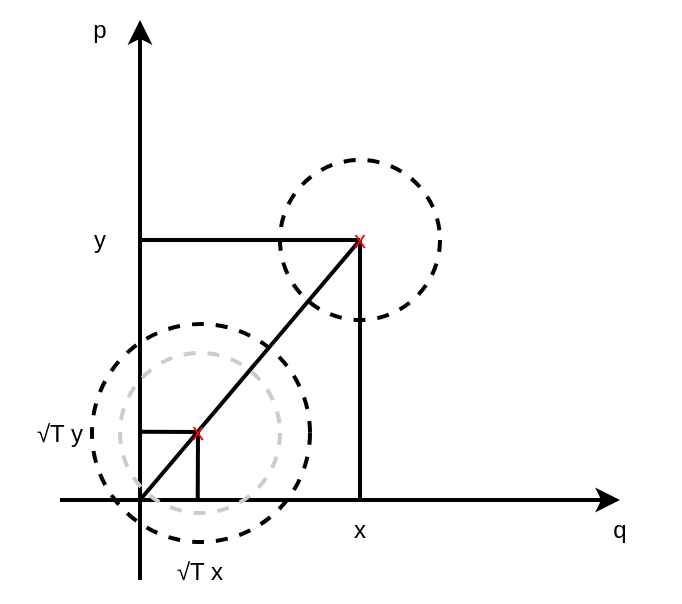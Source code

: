 <mxfile>
    <diagram id="9MN6aPNdkqs19922EO1P" name="Page-1">
        <mxGraphModel dx="1212" dy="760" grid="1" gridSize="10" guides="1" tooltips="1" connect="1" arrows="1" fold="1" page="1" pageScale="1" pageWidth="1654" pageHeight="1169" math="0" shadow="0">
            <root>
                <mxCell id="0"/>
                <mxCell id="1" parent="0"/>
                <mxCell id="20" value="" style="endArrow=none;html=1;strokeWidth=2;fontColor=#FF0000;" edge="1" parent="1">
                    <mxGeometry width="50" height="50" relative="1" as="geometry">
                        <mxPoint x="160" y="325.92" as="sourcePoint"/>
                        <mxPoint x="190" y="326" as="targetPoint"/>
                    </mxGeometry>
                </mxCell>
                <mxCell id="18" value="" style="ellipse;whiteSpace=wrap;html=1;aspect=fixed;fillColor=none;dashed=1;strokeWidth=2;" vertex="1" parent="1">
                    <mxGeometry x="136" y="272" width="109" height="109" as="geometry"/>
                </mxCell>
                <mxCell id="4" value="" style="ellipse;whiteSpace=wrap;html=1;aspect=fixed;fillColor=none;dashed=1;strokeWidth=2;" parent="1" vertex="1">
                    <mxGeometry x="230" y="190" width="80" height="80" as="geometry"/>
                </mxCell>
                <mxCell id="2" value="" style="endArrow=classic;html=1;strokeWidth=2;" parent="1" edge="1">
                    <mxGeometry width="50" height="50" relative="1" as="geometry">
                        <mxPoint x="160" y="400" as="sourcePoint"/>
                        <mxPoint x="160" y="120" as="targetPoint"/>
                    </mxGeometry>
                </mxCell>
                <mxCell id="3" value="" style="endArrow=classic;html=1;strokeWidth=2;" parent="1" edge="1">
                    <mxGeometry width="50" height="50" relative="1" as="geometry">
                        <mxPoint x="120" y="360" as="sourcePoint"/>
                        <mxPoint x="400" y="360" as="targetPoint"/>
                    </mxGeometry>
                </mxCell>
                <mxCell id="6" value="" style="endArrow=none;html=1;strokeWidth=2;entryX=0.5;entryY=0.5;entryDx=0;entryDy=0;entryPerimeter=0;" parent="1" target="7" edge="1">
                    <mxGeometry width="50" height="50" relative="1" as="geometry">
                        <mxPoint x="160" y="360" as="sourcePoint"/>
                        <mxPoint x="370" y="220" as="targetPoint"/>
                    </mxGeometry>
                </mxCell>
                <mxCell id="8" value="" style="endArrow=none;html=1;strokeWidth=2;fontColor=#FF0000;entryX=0.5;entryY=0.5;entryDx=0;entryDy=0;entryPerimeter=0;" parent="1" target="7" edge="1">
                    <mxGeometry width="50" height="50" relative="1" as="geometry">
                        <mxPoint x="270" y="360" as="sourcePoint"/>
                        <mxPoint x="310" y="240" as="targetPoint"/>
                    </mxGeometry>
                </mxCell>
                <mxCell id="9" value="" style="endArrow=none;html=1;strokeWidth=2;fontColor=#FF0000;" parent="1" edge="1">
                    <mxGeometry width="50" height="50" relative="1" as="geometry">
                        <mxPoint x="160" y="230" as="sourcePoint"/>
                        <mxPoint x="270" y="230" as="targetPoint"/>
                    </mxGeometry>
                </mxCell>
                <mxCell id="7" value="x" style="text;html=1;strokeColor=none;fillColor=none;align=center;verticalAlign=middle;whiteSpace=wrap;rounded=0;dashed=1;strokeWidth=2;fontColor=#FF0000;" parent="1" vertex="1">
                    <mxGeometry x="260" y="215" width="20" height="30" as="geometry"/>
                </mxCell>
                <mxCell id="10" value="q" style="text;html=1;strokeColor=none;fillColor=none;align=center;verticalAlign=middle;whiteSpace=wrap;rounded=0;dashed=1;strokeWidth=2;fontColor=#000000;" parent="1" vertex="1">
                    <mxGeometry x="370" y="360" width="60" height="30" as="geometry"/>
                </mxCell>
                <mxCell id="11" value="p" style="text;html=1;strokeColor=none;fillColor=none;align=center;verticalAlign=middle;whiteSpace=wrap;rounded=0;dashed=1;strokeWidth=2;fontColor=#000000;" parent="1" vertex="1">
                    <mxGeometry x="110" y="110" width="60" height="30" as="geometry"/>
                </mxCell>
                <mxCell id="12" value="x" style="text;html=1;strokeColor=none;fillColor=none;align=center;verticalAlign=middle;whiteSpace=wrap;rounded=0;dashed=1;strokeWidth=2;fontColor=#000000;" parent="1" vertex="1">
                    <mxGeometry x="240" y="360" width="60" height="30" as="geometry"/>
                </mxCell>
                <mxCell id="13" value="y" style="text;html=1;strokeColor=none;fillColor=none;align=center;verticalAlign=middle;whiteSpace=wrap;rounded=0;dashed=1;strokeWidth=2;fontColor=#000000;" parent="1" vertex="1">
                    <mxGeometry x="110" y="215" width="60" height="30" as="geometry"/>
                </mxCell>
                <mxCell id="19" value="" style="endArrow=none;html=1;strokeWidth=2;fontColor=#FF0000;" edge="1" parent="1">
                    <mxGeometry width="50" height="50" relative="1" as="geometry">
                        <mxPoint x="188.86" y="360" as="sourcePoint"/>
                        <mxPoint x="189" y="326" as="targetPoint"/>
                    </mxGeometry>
                </mxCell>
                <mxCell id="14" value="x" style="text;html=1;strokeColor=none;fillColor=none;align=center;verticalAlign=middle;whiteSpace=wrap;rounded=0;dashed=1;strokeWidth=2;fontColor=#FF0000;" vertex="1" parent="1">
                    <mxGeometry x="179" y="311" width="20" height="30" as="geometry"/>
                </mxCell>
                <mxCell id="17" value="" style="ellipse;whiteSpace=wrap;html=1;aspect=fixed;fillColor=none;dashed=1;strokeWidth=2;strokeColor=#CCCCCC;" vertex="1" parent="1">
                    <mxGeometry x="150" y="286.5" width="80" height="80" as="geometry"/>
                </mxCell>
                <mxCell id="21" value="√T x" style="text;html=1;strokeColor=none;fillColor=none;align=center;verticalAlign=middle;whiteSpace=wrap;rounded=0;dashed=1;strokeWidth=2;fontColor=#000000;" vertex="1" parent="1">
                    <mxGeometry x="160" y="381" width="60" height="30" as="geometry"/>
                </mxCell>
                <mxCell id="22" value="√T y" style="text;html=1;strokeColor=none;fillColor=none;align=center;verticalAlign=middle;whiteSpace=wrap;rounded=0;dashed=1;strokeWidth=2;fontColor=#000000;" vertex="1" parent="1">
                    <mxGeometry x="90" y="311.5" width="60" height="30" as="geometry"/>
                </mxCell>
            </root>
        </mxGraphModel>
    </diagram>
</mxfile>